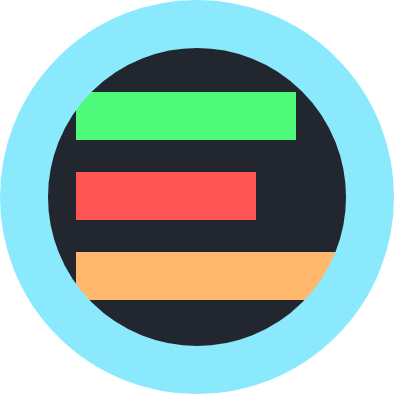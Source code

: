 <mxfile>
    <diagram id="_1EsCd3f2GWJ5ANs4CDQ" name="Page-1">
        <mxGraphModel dx="1589" dy="711" grid="1" gridSize="10" guides="1" tooltips="1" connect="1" arrows="1" fold="1" page="1" pageScale="1" pageWidth="200" pageHeight="200" background="none" math="0" shadow="0">
            <root>
                <mxCell id="0"/>
                <mxCell id="1" parent="0"/>
                <mxCell id="12" value="" style="ellipse;whiteSpace=wrap;html=1;aspect=fixed;strokeWidth=20;fillColor=#22262e;strokeColor=none;" parent="1" vertex="1">
                    <mxGeometry x="14" y="14" width="173" height="173" as="geometry"/>
                </mxCell>
                <mxCell id="4" value="" style="endArrow=none;html=1;strokeWidth=24;fillColor=#60a917;strokeColor=#ff5555;rounded=0;" parent="1" edge="1">
                    <mxGeometry width="50" height="50" relative="1" as="geometry">
                        <mxPoint x="130" y="100" as="sourcePoint"/>
                        <mxPoint x="40" y="100" as="targetPoint"/>
                    </mxGeometry>
                </mxCell>
                <mxCell id="29" value="" style="endArrow=none;html=1;strokeWidth=24;fillColor=#60a917;strokeColor=#FFB86C;rounded=0;" parent="1" edge="1">
                    <mxGeometry width="50" height="50" relative="1" as="geometry">
                        <mxPoint x="180" y="140" as="sourcePoint"/>
                        <mxPoint x="40" y="140" as="targetPoint"/>
                    </mxGeometry>
                </mxCell>
                <mxCell id="42" value="" style="endArrow=none;html=1;strokeWidth=24;fillColor=#60a917;strokeColor=#50fa7b;rounded=0;" parent="1" edge="1">
                    <mxGeometry width="50" height="50" relative="1" as="geometry">
                        <mxPoint x="150" y="60" as="sourcePoint"/>
                        <mxPoint x="40" y="60" as="targetPoint"/>
                    </mxGeometry>
                </mxCell>
                <mxCell id="38" value="" style="ellipse;whiteSpace=wrap;html=1;aspect=fixed;strokeWidth=24;fillColor=#0000;strokeColor=#8BE9FD;perimeterSpacing=0;shadow=0;" parent="1" vertex="1">
                    <mxGeometry x="14" y="14" width="173" height="173" as="geometry"/>
                </mxCell>
            </root>
        </mxGraphModel>
    </diagram>
</mxfile>